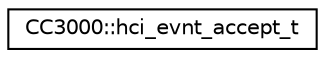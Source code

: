 digraph "Graphical Class Hierarchy"
{
  edge [fontname="Helvetica",fontsize="10",labelfontname="Helvetica",labelfontsize="10"];
  node [fontname="Helvetica",fontsize="10",shape=record];
  rankdir="LR";
  Node1 [label="CC3000::hci_evnt_accept_t",height=0.2,width=0.4,color="black", fillcolor="white", style="filled",URL="$d9/d8b/structCC3000_1_1hci__evnt__accept__t.html"];
}
